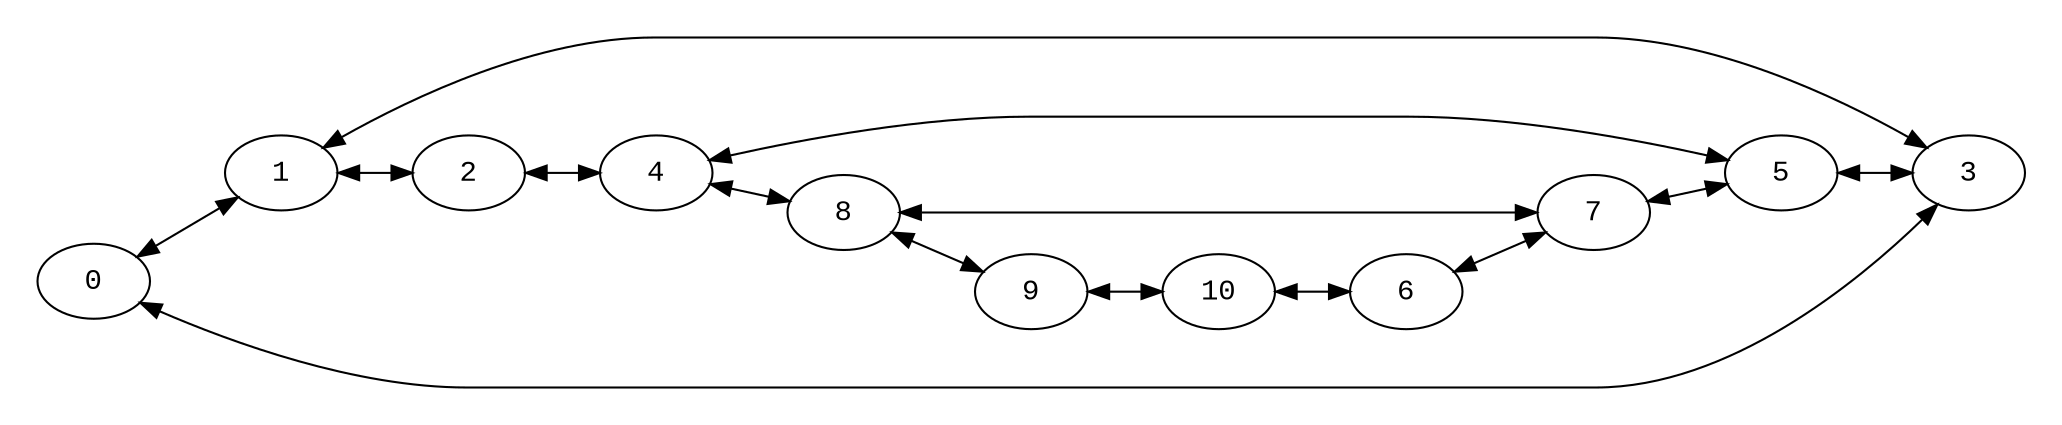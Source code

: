 digraph 1 {
graph[fontname="CourierNew";rankdir="LR";pad="0.25"]
node[fontname="CourierNew" target="_parent"]
edge[fontname="CourierNew"]
concentrate=true
0->1

0->3

1->0

1->2

1->3

2->1

2->4

3->0

3->1

3->5

4->2

4->5

4->8

5->3

5->4

5->7

6->7

6->10

7->5

7->6

7->8

8->4

8->7

8->9

9->8

9->10

10->6

10->9

}
